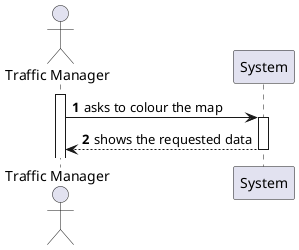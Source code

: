 @startuml
'https://plantuml.com/sequence-diagram

autonumber

actor "Traffic Manager" as PM
participant "System" as S
activate PM

PM -> S: asks to colour the map
activate S
PM <-- S: shows the requested data
deactivate S
@enduml